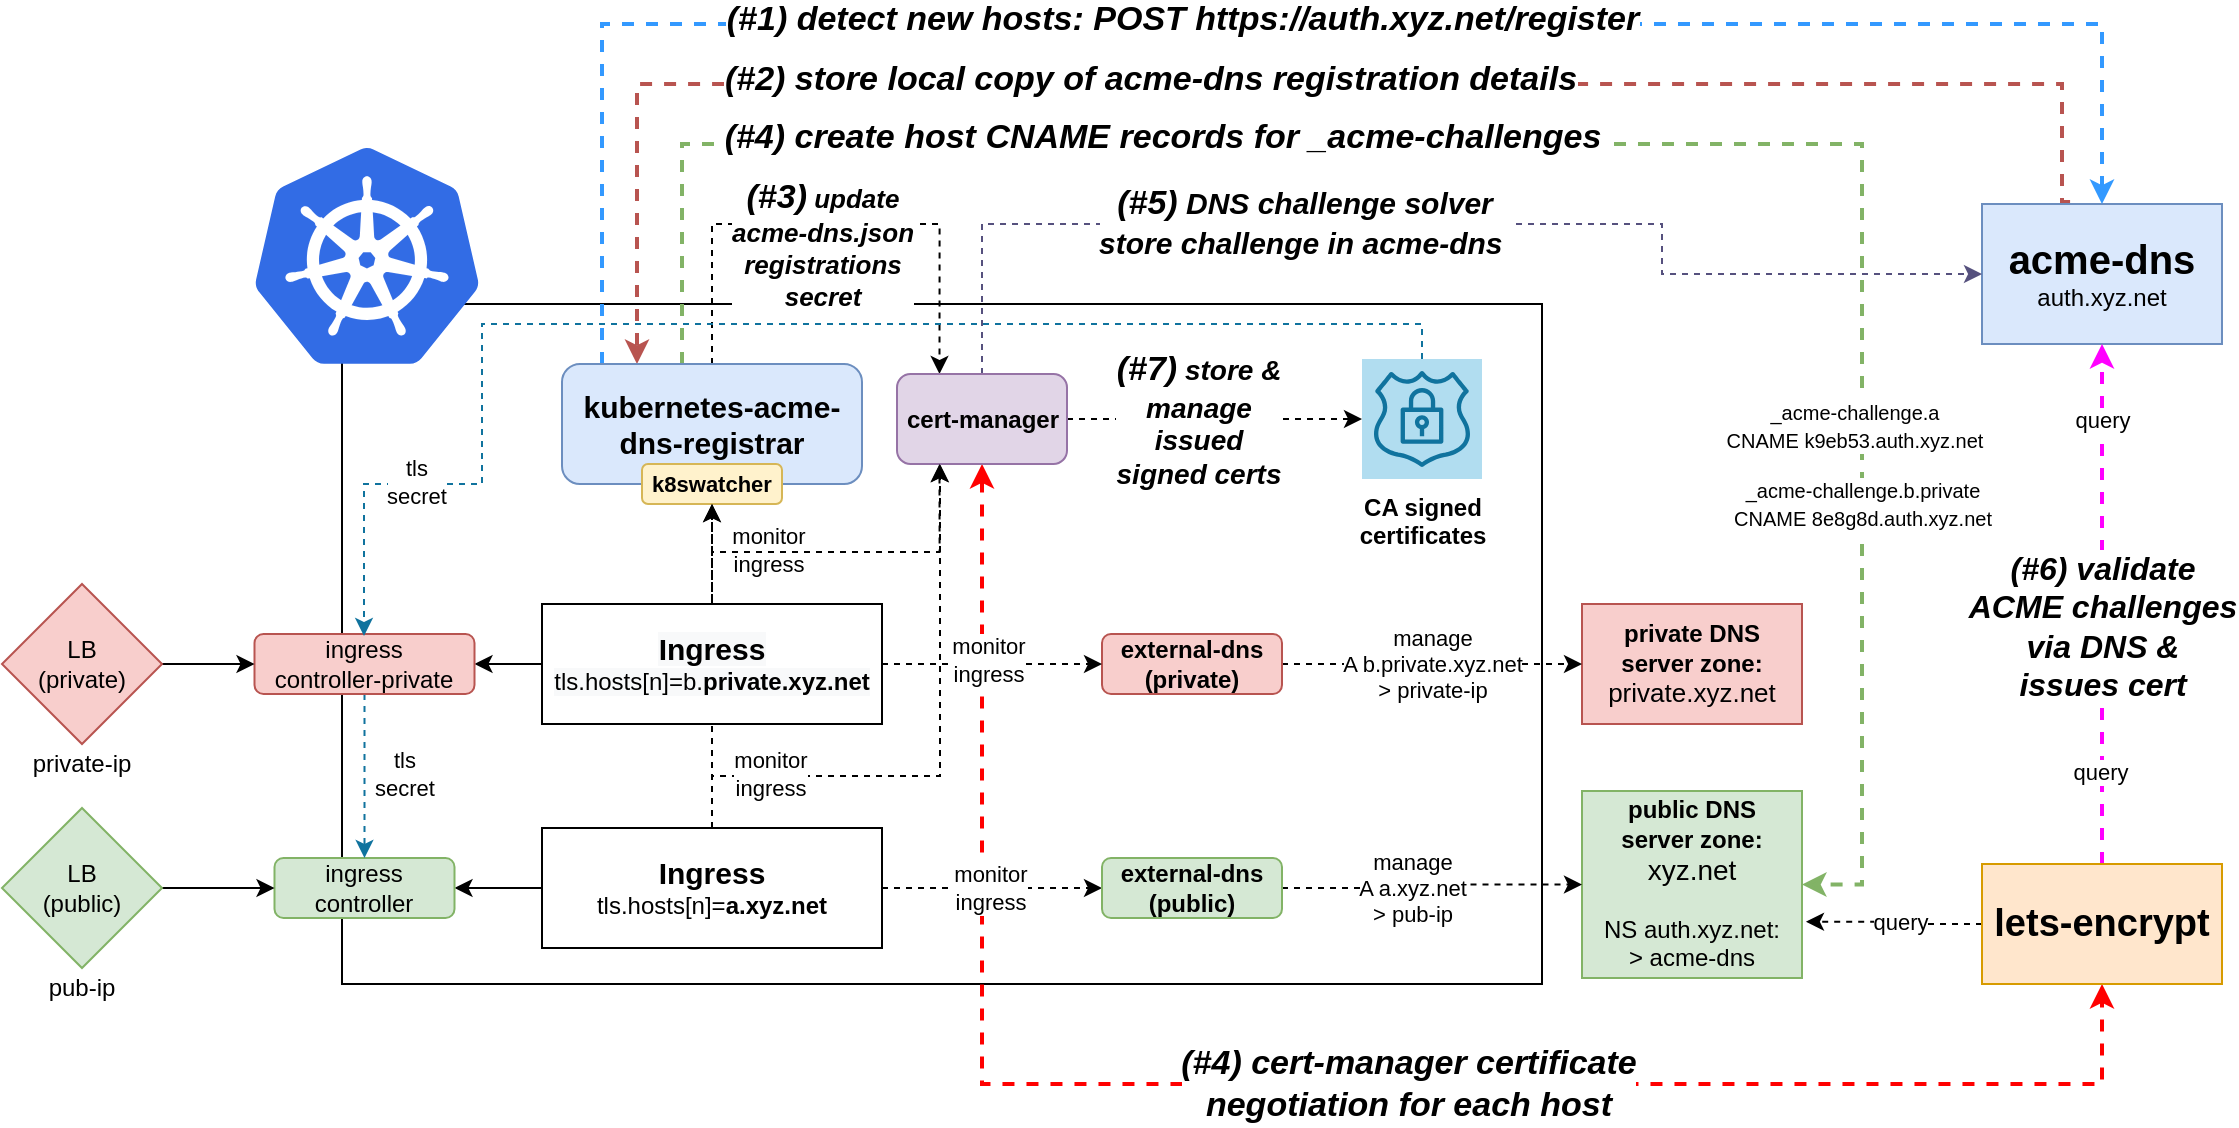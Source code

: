 <mxfile version="14.9.6" type="device"><diagram id="3YHg_yc7EKQB0Nkjwlab" name="Page-1"><mxGraphModel dx="1638" dy="522" grid="1" gridSize="10" guides="1" tooltips="1" connect="1" arrows="1" fold="1" page="1" pageScale="1" pageWidth="850" pageHeight="1100" math="0" shadow="0"><root><mxCell id="0"/><mxCell id="1" parent="0"/><mxCell id="flEs6CdBxMrsB9lj-yTK-1" value="" style="rounded=0;whiteSpace=wrap;html=1;" vertex="1" parent="1"><mxGeometry x="-120" y="200" width="600" height="340" as="geometry"/></mxCell><mxCell id="flEs6CdBxMrsB9lj-yTK-63" style="edgeStyle=orthogonalEdgeStyle;rounded=0;orthogonalLoop=1;jettySize=auto;html=1;dashed=1;strokeColor=#b85450;strokeWidth=2;fillColor=#f8cecc;entryX=0.25;entryY=0;entryDx=0;entryDy=0;exitX=0.367;exitY=-0.014;exitDx=0;exitDy=0;exitPerimeter=0;" edge="1" parent="1" source="flEs6CdBxMrsB9lj-yTK-25" target="flEs6CdBxMrsB9lj-yTK-5"><mxGeometry relative="1" as="geometry"><mxPoint x="693" y="150" as="sourcePoint"/><mxPoint x="30" y="230" as="targetPoint"/><Array as="points"><mxPoint x="740" y="149"/><mxPoint x="740" y="90"/><mxPoint x="28" y="90"/></Array></mxGeometry></mxCell><mxCell id="flEs6CdBxMrsB9lj-yTK-25" value="&lt;b style=&quot;font-size: 20px&quot;&gt;acme-dns&lt;br&gt;&lt;/b&gt;auth.xyz.net" style="rounded=0;whiteSpace=wrap;html=1;fillColor=#dae8fc;strokeColor=#6c8ebf;" vertex="1" parent="1"><mxGeometry x="700" y="150" width="120" height="70" as="geometry"/></mxCell><mxCell id="flEs6CdBxMrsB9lj-yTK-3" value="" style="aspect=fixed;html=1;points=[];align=center;image;fontSize=12;image=img/lib/mscae/Kubernetes.svg;" vertex="1" parent="1"><mxGeometry x="-163.75" y="122" width="112.5" height="108" as="geometry"/></mxCell><mxCell id="flEs6CdBxMrsB9lj-yTK-59" style="edgeStyle=orthogonalEdgeStyle;rounded=0;orthogonalLoop=1;jettySize=auto;html=1;dashed=1;strokeWidth=2;strokeColor=#3399FF;entryX=0.5;entryY=0;entryDx=0;entryDy=0;" edge="1" parent="1" source="flEs6CdBxMrsB9lj-yTK-5" target="flEs6CdBxMrsB9lj-yTK-25"><mxGeometry relative="1" as="geometry"><mxPoint x="715" y="160" as="targetPoint"/><Array as="points"><mxPoint x="10" y="60"/><mxPoint x="760" y="60"/></Array></mxGeometry></mxCell><mxCell id="flEs6CdBxMrsB9lj-yTK-60" value="&lt;b&gt;&lt;font style=&quot;font-size: 17px&quot;&gt;&lt;i&gt;(#1) detect new hosts: POST https://auth.xyz.net/register&lt;/i&gt;&lt;/font&gt;&lt;/b&gt;" style="edgeLabel;html=1;align=center;verticalAlign=middle;resizable=0;points=[];" vertex="1" connectable="0" parent="flEs6CdBxMrsB9lj-yTK-59"><mxGeometry x="-0.36" y="3" relative="1" as="geometry"><mxPoint x="137" y="1" as="offset"/></mxGeometry></mxCell><mxCell id="flEs6CdBxMrsB9lj-yTK-68" style="edgeStyle=orthogonalEdgeStyle;rounded=0;orthogonalLoop=1;jettySize=auto;html=1;dashed=1;strokeColor=#82b366;strokeWidth=2;fillColor=#d5e8d4;entryX=1;entryY=0.5;entryDx=0;entryDy=0;" edge="1" parent="1" source="flEs6CdBxMrsB9lj-yTK-5" target="flEs6CdBxMrsB9lj-yTK-23"><mxGeometry relative="1" as="geometry"><mxPoint x="730" y="490" as="targetPoint"/><Array as="points"><mxPoint x="50" y="120"/><mxPoint x="640" y="120"/><mxPoint x="640" y="490"/></Array></mxGeometry></mxCell><mxCell id="flEs6CdBxMrsB9lj-yTK-73" value="&lt;font style=&quot;font-size: 10px&quot;&gt;_acme-challenge.b.private &lt;br&gt;CNAME 8e8g8d.auth.xyz.net&lt;br&gt;&lt;/font&gt;" style="edgeLabel;html=1;align=center;verticalAlign=middle;resizable=0;points=[];" vertex="1" connectable="0" parent="flEs6CdBxMrsB9lj-yTK-68"><mxGeometry x="0.54" y="1" relative="1" as="geometry"><mxPoint x="-1" y="33" as="offset"/></mxGeometry></mxCell><mxCell id="flEs6CdBxMrsB9lj-yTK-77" value="&lt;font style=&quot;font-size: 10px&quot;&gt;_acme-challenge.a&lt;br&gt;CNAME&amp;nbsp;k9eb53.auth.xyz.net&lt;/font&gt;" style="edgeLabel;html=1;align=center;verticalAlign=middle;resizable=0;points=[];" vertex="1" connectable="0" parent="flEs6CdBxMrsB9lj-yTK-68"><mxGeometry x="0.512" y="-4" relative="1" as="geometry"><mxPoint y="9" as="offset"/></mxGeometry></mxCell><mxCell id="flEs6CdBxMrsB9lj-yTK-114" value="&lt;b&gt;&lt;font style=&quot;font-size: 17px&quot;&gt;&lt;i&gt;(#3)&lt;/i&gt;&lt;/font&gt;&lt;/b&gt;&lt;b style=&quot;font-size: 13px&quot;&gt;&lt;i&gt; update&lt;br&gt;acme-dns.json&lt;br&gt;registrations&lt;br&gt;secret&lt;/i&gt;&lt;br&gt;&lt;/b&gt;" style="edgeStyle=orthogonalEdgeStyle;rounded=0;orthogonalLoop=1;jettySize=auto;html=1;entryX=0.25;entryY=0;entryDx=0;entryDy=0;dashed=1;startArrow=none;startFill=0;strokeColor=#000000;strokeWidth=1;exitX=0.5;exitY=0;exitDx=0;exitDy=0;" edge="1" parent="1" source="flEs6CdBxMrsB9lj-yTK-5" target="flEs6CdBxMrsB9lj-yTK-15"><mxGeometry x="-0.034" y="-10" relative="1" as="geometry"><Array as="points"><mxPoint x="65" y="160"/><mxPoint x="179" y="160"/></Array><mxPoint as="offset"/></mxGeometry></mxCell><mxCell id="flEs6CdBxMrsB9lj-yTK-5" value="&lt;b&gt;&lt;font style=&quot;font-size: 15px&quot;&gt;kubernetes-acme-dns-registrar&lt;/font&gt;&lt;/b&gt;" style="rounded=1;whiteSpace=wrap;html=1;fillColor=#dae8fc;strokeColor=#6c8ebf;" vertex="1" parent="1"><mxGeometry x="-10" y="230" width="150" height="60" as="geometry"/></mxCell><mxCell id="flEs6CdBxMrsB9lj-yTK-6" value="&lt;b&gt;&lt;font style=&quot;font-size: 11px&quot;&gt;k8swatcher&lt;/font&gt;&lt;/b&gt;" style="rounded=1;whiteSpace=wrap;html=1;fillColor=#fff2cc;strokeColor=#d6b656;" vertex="1" parent="1"><mxGeometry x="30" y="280" width="70" height="20" as="geometry"/></mxCell><mxCell id="flEs6CdBxMrsB9lj-yTK-28" style="edgeStyle=orthogonalEdgeStyle;rounded=0;orthogonalLoop=1;jettySize=auto;html=1;" edge="1" parent="1" source="flEs6CdBxMrsB9lj-yTK-11" target="flEs6CdBxMrsB9lj-yTK-18"><mxGeometry relative="1" as="geometry"/></mxCell><mxCell id="flEs6CdBxMrsB9lj-yTK-55" style="edgeStyle=orthogonalEdgeStyle;rounded=0;orthogonalLoop=1;jettySize=auto;html=1;entryX=0.5;entryY=1;entryDx=0;entryDy=0;dashed=1;strokeColor=#000000;" edge="1" parent="1" source="flEs6CdBxMrsB9lj-yTK-11" target="flEs6CdBxMrsB9lj-yTK-6"><mxGeometry relative="1" as="geometry"/></mxCell><mxCell id="flEs6CdBxMrsB9lj-yTK-29" style="edgeStyle=orthogonalEdgeStyle;rounded=0;orthogonalLoop=1;jettySize=auto;html=1;entryX=1;entryY=0.5;entryDx=0;entryDy=0;" edge="1" parent="1" source="flEs6CdBxMrsB9lj-yTK-12" target="flEs6CdBxMrsB9lj-yTK-16"><mxGeometry relative="1" as="geometry"/></mxCell><mxCell id="flEs6CdBxMrsB9lj-yTK-51" style="edgeStyle=orthogonalEdgeStyle;rounded=0;orthogonalLoop=1;jettySize=auto;html=1;dashed=1;strokeColor=#000000;" edge="1" parent="1" source="flEs6CdBxMrsB9lj-yTK-12" target="flEs6CdBxMrsB9lj-yTK-33"><mxGeometry relative="1" as="geometry"/></mxCell><mxCell id="flEs6CdBxMrsB9lj-yTK-56" style="edgeStyle=orthogonalEdgeStyle;rounded=0;orthogonalLoop=1;jettySize=auto;html=1;dashed=1;strokeColor=#000000;" edge="1" parent="1" source="flEs6CdBxMrsB9lj-yTK-12" target="flEs6CdBxMrsB9lj-yTK-6"><mxGeometry relative="1" as="geometry"/></mxCell><mxCell id="flEs6CdBxMrsB9lj-yTK-58" value="monitor&lt;br&gt;ingress" style="edgeLabel;html=1;align=center;verticalAlign=middle;resizable=0;points=[];" vertex="1" connectable="0" parent="flEs6CdBxMrsB9lj-yTK-56"><mxGeometry x="0.651" y="3" relative="1" as="geometry"><mxPoint x="31" y="-6" as="offset"/></mxGeometry></mxCell><mxCell id="flEs6CdBxMrsB9lj-yTK-86" style="edgeStyle=orthogonalEdgeStyle;rounded=0;orthogonalLoop=1;jettySize=auto;html=1;dashed=1;startArrow=none;startFill=0;strokeColor=#000000;strokeWidth=1;exitX=0.5;exitY=0;exitDx=0;exitDy=0;" edge="1" parent="1"><mxGeometry relative="1" as="geometry"><mxPoint x="65" y="468" as="sourcePoint"/><mxPoint x="179" y="280" as="targetPoint"/><Array as="points"><mxPoint x="65" y="436"/><mxPoint x="179" y="436"/></Array></mxGeometry></mxCell><mxCell id="flEs6CdBxMrsB9lj-yTK-12" value="&lt;b style=&quot;font-size: 15px&quot;&gt;Ingress&lt;/b&gt;&lt;br&gt;tls.hosts[n]=&lt;b&gt;a.xyz.net&lt;/b&gt;" style="rounded=0;whiteSpace=wrap;html=1;" vertex="1" parent="1"><mxGeometry x="-20" y="462" width="170" height="60" as="geometry"/></mxCell><mxCell id="flEs6CdBxMrsB9lj-yTK-79" style="edgeStyle=orthogonalEdgeStyle;rounded=0;orthogonalLoop=1;jettySize=auto;html=1;entryX=0.5;entryY=1;entryDx=0;entryDy=0;dashed=1;strokeWidth=2;strokeColor=#FF0000;startArrow=classic;startFill=1;" edge="1" parent="1" source="flEs6CdBxMrsB9lj-yTK-15" target="flEs6CdBxMrsB9lj-yTK-36"><mxGeometry relative="1" as="geometry"><Array as="points"><mxPoint x="200" y="590"/><mxPoint x="760" y="590"/></Array></mxGeometry></mxCell><mxCell id="flEs6CdBxMrsB9lj-yTK-80" value="&lt;b style=&quot;font-size: 17px&quot;&gt;&lt;i&gt;(#4) cert-manager certificate &lt;br&gt;negotiation&amp;nbsp;for each host&lt;/i&gt;&lt;/b&gt;" style="edgeLabel;html=1;align=center;verticalAlign=middle;resizable=0;points=[];" vertex="1" connectable="0" parent="flEs6CdBxMrsB9lj-yTK-79"><mxGeometry x="0.333" y="4" relative="1" as="geometry"><mxPoint x="-90" y="4" as="offset"/></mxGeometry></mxCell><mxCell id="flEs6CdBxMrsB9lj-yTK-90" style="edgeStyle=orthogonalEdgeStyle;rounded=0;orthogonalLoop=1;jettySize=auto;html=1;dashed=1;startArrow=none;startFill=0;strokeColor=#000000;strokeWidth=1;" edge="1" parent="1" source="flEs6CdBxMrsB9lj-yTK-15" target="flEs6CdBxMrsB9lj-yTK-89"><mxGeometry relative="1" as="geometry"><Array as="points"><mxPoint x="280" y="258"/><mxPoint x="280" y="258"/></Array></mxGeometry></mxCell><mxCell id="flEs6CdBxMrsB9lj-yTK-91" value="&lt;i&gt;&lt;b&gt;&lt;font style=&quot;font-size: 17px&quot;&gt;(#7)&lt;/font&gt;&lt;/b&gt;&lt;b style=&quot;font-size: 14px&quot;&gt;&amp;nbsp;store &amp;amp;&lt;br&gt;manage&lt;br&gt;issued&lt;br&gt;signed certs&lt;/b&gt;&lt;/i&gt;" style="edgeLabel;html=1;align=center;verticalAlign=middle;resizable=0;points=[];" vertex="1" connectable="0" parent="flEs6CdBxMrsB9lj-yTK-90"><mxGeometry x="-0.11" y="-1" relative="1" as="geometry"><mxPoint y="-1" as="offset"/></mxGeometry></mxCell><mxCell id="flEs6CdBxMrsB9lj-yTK-111" style="edgeStyle=orthogonalEdgeStyle;rounded=0;orthogonalLoop=1;jettySize=auto;html=1;entryX=0;entryY=0.5;entryDx=0;entryDy=0;dashed=1;startArrow=none;startFill=0;strokeColor=#56517e;strokeWidth=1;fillColor=#d0cee2;" edge="1" parent="1" source="flEs6CdBxMrsB9lj-yTK-15" target="flEs6CdBxMrsB9lj-yTK-25"><mxGeometry relative="1" as="geometry"><Array as="points"><mxPoint x="200" y="160"/><mxPoint x="540" y="160"/><mxPoint x="540" y="185"/></Array></mxGeometry></mxCell><mxCell id="flEs6CdBxMrsB9lj-yTK-112" value="&lt;b&gt;&lt;i&gt;&lt;font style=&quot;font-size: 17px&quot;&gt;(#5)&lt;/font&gt;&lt;span style=&quot;font-size: 15px&quot;&gt; DNS challenge solver&lt;/span&gt;&lt;br&gt;&lt;span style=&quot;font-size: 15px&quot;&gt;store challenge in acme-dns&amp;nbsp;&lt;/span&gt;&lt;/i&gt;&lt;/b&gt;" style="edgeLabel;html=1;align=center;verticalAlign=middle;resizable=0;points=[];" vertex="1" connectable="0" parent="flEs6CdBxMrsB9lj-yTK-111"><mxGeometry x="-0.468" y="1" relative="1" as="geometry"><mxPoint x="76" as="offset"/></mxGeometry></mxCell><mxCell id="flEs6CdBxMrsB9lj-yTK-15" value="&lt;b&gt;cert-manager&lt;/b&gt;" style="rounded=1;whiteSpace=wrap;html=1;fillColor=#e1d5e7;strokeColor=#9673a6;" vertex="1" parent="1"><mxGeometry x="157.5" y="235" width="85" height="45" as="geometry"/></mxCell><mxCell id="flEs6CdBxMrsB9lj-yTK-16" value="ingress&lt;br&gt;controller" style="rounded=1;whiteSpace=wrap;html=1;fillColor=#d5e8d4;strokeColor=#82b366;" vertex="1" parent="1"><mxGeometry x="-153.75" y="477" width="90" height="30" as="geometry"/></mxCell><mxCell id="flEs6CdBxMrsB9lj-yTK-108" style="edgeStyle=orthogonalEdgeStyle;rounded=0;orthogonalLoop=1;jettySize=auto;html=1;entryX=0.5;entryY=0;entryDx=0;entryDy=0;dashed=1;startArrow=none;startFill=0;strokeColor=#10739e;strokeWidth=1;fillColor=#b1ddf0;" edge="1" parent="1" source="flEs6CdBxMrsB9lj-yTK-18" target="flEs6CdBxMrsB9lj-yTK-16"><mxGeometry relative="1" as="geometry"/></mxCell><mxCell id="flEs6CdBxMrsB9lj-yTK-109" value="tls&lt;br&gt;secret" style="edgeLabel;html=1;align=center;verticalAlign=middle;resizable=0;points=[];rotation=0;" vertex="1" connectable="0" parent="flEs6CdBxMrsB9lj-yTK-108"><mxGeometry x="-0.053" relative="1" as="geometry"><mxPoint x="19" y="1" as="offset"/></mxGeometry></mxCell><mxCell id="flEs6CdBxMrsB9lj-yTK-18" value="ingress&lt;br&gt;controller-private" style="rounded=1;whiteSpace=wrap;html=1;fillColor=#f8cecc;strokeColor=#b85450;" vertex="1" parent="1"><mxGeometry x="-163.75" y="365" width="110" height="30" as="geometry"/></mxCell><mxCell id="flEs6CdBxMrsB9lj-yTK-27" style="edgeStyle=orthogonalEdgeStyle;rounded=0;orthogonalLoop=1;jettySize=auto;html=1;" edge="1" parent="1" source="flEs6CdBxMrsB9lj-yTK-19" target="flEs6CdBxMrsB9lj-yTK-16"><mxGeometry relative="1" as="geometry"/></mxCell><mxCell id="flEs6CdBxMrsB9lj-yTK-19" value="LB&lt;br&gt;(public)" style="rhombus;whiteSpace=wrap;html=1;fillColor=#d5e8d4;strokeColor=#82b366;" vertex="1" parent="1"><mxGeometry x="-290" y="452" width="80" height="80" as="geometry"/></mxCell><mxCell id="flEs6CdBxMrsB9lj-yTK-26" style="edgeStyle=orthogonalEdgeStyle;rounded=0;orthogonalLoop=1;jettySize=auto;html=1;entryX=0;entryY=0.5;entryDx=0;entryDy=0;" edge="1" parent="1" source="flEs6CdBxMrsB9lj-yTK-20" target="flEs6CdBxMrsB9lj-yTK-18"><mxGeometry relative="1" as="geometry"/></mxCell><mxCell id="flEs6CdBxMrsB9lj-yTK-20" value="LB&lt;br&gt;(private)" style="rhombus;whiteSpace=wrap;html=1;fillColor=#f8cecc;strokeColor=#b85450;" vertex="1" parent="1"><mxGeometry x="-290" y="340" width="80" height="80" as="geometry"/></mxCell><mxCell id="flEs6CdBxMrsB9lj-yTK-23" value="&lt;b&gt;public DNS&lt;br&gt;server zone:&lt;/b&gt;&lt;br&gt;&lt;font style=&quot;font-size: 14px&quot;&gt;xyz.net&lt;br&gt;&lt;/font&gt;&lt;br&gt;NS auth.xyz.net:&lt;br&gt;&amp;gt; acme-dns" style="rounded=0;whiteSpace=wrap;html=1;fillColor=#d5e8d4;strokeColor=#82b366;" vertex="1" parent="1"><mxGeometry x="500" y="443.5" width="110" height="93.5" as="geometry"/></mxCell><mxCell id="flEs6CdBxMrsB9lj-yTK-24" value="&lt;b&gt;private DNS&lt;br&gt;server zone:&lt;/b&gt; &lt;font style=&quot;font-size: 13px&quot;&gt;private.xyz.net&lt;/font&gt;" style="rounded=0;whiteSpace=wrap;html=1;fillColor=#f8cecc;strokeColor=#b85450;" vertex="1" parent="1"><mxGeometry x="500" y="350" width="110" height="60" as="geometry"/></mxCell><mxCell id="flEs6CdBxMrsB9lj-yTK-42" value="manage&lt;br&gt;A b.private.xyz.net&lt;br&gt;&amp;gt; private-ip" style="edgeStyle=orthogonalEdgeStyle;rounded=0;orthogonalLoop=1;jettySize=auto;html=1;entryX=0;entryY=0.5;entryDx=0;entryDy=0;dashed=1;strokeColor=#000000;exitX=1;exitY=0.5;exitDx=0;exitDy=0;" edge="1" parent="1" source="flEs6CdBxMrsB9lj-yTK-32" target="flEs6CdBxMrsB9lj-yTK-24"><mxGeometry relative="1" as="geometry"><mxPoint x="430" y="335" as="sourcePoint"/><mxPoint x="590.0" y="335" as="targetPoint"/><mxPoint as="offset"/></mxGeometry></mxCell><mxCell id="flEs6CdBxMrsB9lj-yTK-32" value="&lt;b&gt;external-dns&lt;br&gt;(private)&lt;br&gt;&lt;/b&gt;" style="rounded=1;whiteSpace=wrap;html=1;fillColor=#f8cecc;strokeColor=#b85450;" vertex="1" parent="1"><mxGeometry x="260" y="365" width="90" height="30" as="geometry"/></mxCell><mxCell id="flEs6CdBxMrsB9lj-yTK-45" style="edgeStyle=orthogonalEdgeStyle;rounded=0;orthogonalLoop=1;jettySize=auto;html=1;dashed=1;strokeColor=#000000;" edge="1" parent="1" source="flEs6CdBxMrsB9lj-yTK-33" target="flEs6CdBxMrsB9lj-yTK-23"><mxGeometry relative="1" as="geometry"/></mxCell><mxCell id="flEs6CdBxMrsB9lj-yTK-46" value="manage&lt;br&gt;A a.xyz.net&lt;br&gt;&amp;gt; pub-ip" style="edgeLabel;html=1;align=center;verticalAlign=middle;resizable=0;points=[];" vertex="1" connectable="0" parent="flEs6CdBxMrsB9lj-yTK-45"><mxGeometry x="-0.223" y="1" relative="1" as="geometry"><mxPoint x="6" y="1" as="offset"/></mxGeometry></mxCell><mxCell id="flEs6CdBxMrsB9lj-yTK-33" value="&lt;b&gt;external-dns&lt;br&gt;(public)&lt;br&gt;&lt;/b&gt;" style="rounded=1;whiteSpace=wrap;html=1;fillColor=#d5e8d4;strokeColor=#82b366;" vertex="1" parent="1"><mxGeometry x="260" y="477" width="90" height="30" as="geometry"/></mxCell><mxCell id="flEs6CdBxMrsB9lj-yTK-75" style="edgeStyle=orthogonalEdgeStyle;rounded=0;orthogonalLoop=1;jettySize=auto;html=1;dashed=1;strokeWidth=2;strokeColor=#FF00FF;" edge="1" parent="1" source="flEs6CdBxMrsB9lj-yTK-36" target="flEs6CdBxMrsB9lj-yTK-25"><mxGeometry relative="1" as="geometry"/></mxCell><mxCell id="flEs6CdBxMrsB9lj-yTK-78" value="&lt;font style=&quot;font-size: 15px&quot;&gt;&lt;b style=&quot;font-size: 16px&quot;&gt;&lt;i&gt;(#6) validate&lt;br&gt;ACME challenges&lt;br&gt;via DNS &amp;amp;&lt;br&gt;issues cert&lt;/i&gt;&lt;br&gt;&lt;/b&gt;&lt;/font&gt;" style="edgeLabel;html=1;align=center;verticalAlign=middle;resizable=0;points=[];" vertex="1" connectable="0" parent="flEs6CdBxMrsB9lj-yTK-75"><mxGeometry x="-0.097" y="1" relative="1" as="geometry"><mxPoint x="1" y="-2" as="offset"/></mxGeometry></mxCell><mxCell id="flEs6CdBxMrsB9lj-yTK-105" value="query" style="edgeLabel;html=1;align=center;verticalAlign=middle;resizable=0;points=[];" vertex="1" connectable="0" parent="flEs6CdBxMrsB9lj-yTK-75"><mxGeometry x="-0.645" y="1" relative="1" as="geometry"><mxPoint as="offset"/></mxGeometry></mxCell><mxCell id="flEs6CdBxMrsB9lj-yTK-106" value="query" style="edgeLabel;html=1;align=center;verticalAlign=middle;resizable=0;points=[];" vertex="1" connectable="0" parent="flEs6CdBxMrsB9lj-yTK-75"><mxGeometry x="0.707" relative="1" as="geometry"><mxPoint as="offset"/></mxGeometry></mxCell><mxCell id="flEs6CdBxMrsB9lj-yTK-103" style="edgeStyle=orthogonalEdgeStyle;rounded=0;orthogonalLoop=1;jettySize=auto;html=1;entryX=1.018;entryY=0.699;entryDx=0;entryDy=0;entryPerimeter=0;dashed=1;startArrow=none;startFill=0;strokeColor=#000000;strokeWidth=1;" edge="1" parent="1" source="flEs6CdBxMrsB9lj-yTK-36" target="flEs6CdBxMrsB9lj-yTK-23"><mxGeometry relative="1" as="geometry"/></mxCell><mxCell id="flEs6CdBxMrsB9lj-yTK-104" value="query" style="edgeLabel;html=1;align=center;verticalAlign=middle;resizable=0;points=[];" vertex="1" connectable="0" parent="flEs6CdBxMrsB9lj-yTK-103"><mxGeometry x="-0.104" y="1" relative="1" as="geometry"><mxPoint x="-1" y="-2" as="offset"/></mxGeometry></mxCell><mxCell id="flEs6CdBxMrsB9lj-yTK-36" value="&lt;b&gt;&lt;font style=&quot;font-size: 19px&quot;&gt;lets-encrypt&lt;/font&gt;&lt;/b&gt;" style="rounded=0;whiteSpace=wrap;html=1;fillColor=#ffe6cc;strokeColor=#d79b00;" vertex="1" parent="1"><mxGeometry x="700" y="480" width="120" height="60" as="geometry"/></mxCell><mxCell id="flEs6CdBxMrsB9lj-yTK-43" value="private-ip" style="text;html=1;strokeColor=none;fillColor=none;align=center;verticalAlign=middle;whiteSpace=wrap;rounded=0;" vertex="1" parent="1"><mxGeometry x="-280" y="420" width="60" height="20" as="geometry"/></mxCell><mxCell id="flEs6CdBxMrsB9lj-yTK-44" value="pub-ip" style="text;html=1;strokeColor=none;fillColor=none;align=center;verticalAlign=middle;whiteSpace=wrap;rounded=0;" vertex="1" parent="1"><mxGeometry x="-270" y="532" width="40" height="20" as="geometry"/></mxCell><mxCell id="flEs6CdBxMrsB9lj-yTK-53" value="monitor &lt;br&gt;ingress" style="edgeLabel;html=1;align=center;verticalAlign=middle;resizable=0;points=[];" vertex="1" connectable="0" parent="1"><mxGeometry x="200.004" y="492" as="geometry"><mxPoint x="4" as="offset"/></mxGeometry></mxCell><mxCell id="flEs6CdBxMrsB9lj-yTK-84" style="edgeStyle=orthogonalEdgeStyle;rounded=0;orthogonalLoop=1;jettySize=auto;html=1;dashed=1;startArrow=none;startFill=0;strokeWidth=1;exitX=0.5;exitY=0;exitDx=0;exitDy=0;entryX=0.25;entryY=1;entryDx=0;entryDy=0;" edge="1" parent="1" target="flEs6CdBxMrsB9lj-yTK-15"><mxGeometry relative="1" as="geometry"><mxPoint x="65" y="344" as="sourcePoint"/><mxPoint x="179" y="290" as="targetPoint"/><Array as="points"><mxPoint x="65" y="324"/><mxPoint x="179" y="324"/></Array></mxGeometry></mxCell><mxCell id="flEs6CdBxMrsB9lj-yTK-11" value="&lt;b style=&quot;color: rgb(0 , 0 , 0) ; font-family: &amp;#34;helvetica&amp;#34; ; font-style: normal ; letter-spacing: normal ; text-align: center ; text-indent: 0px ; text-transform: none ; word-spacing: 0px ; background-color: rgb(248 , 249 , 250) ; font-size: 15px&quot;&gt;Ingress&lt;/b&gt;&lt;br style=&quot;color: rgb(0 , 0 , 0) ; font-family: &amp;#34;helvetica&amp;#34; ; font-size: 12px ; font-style: normal ; font-weight: 400 ; letter-spacing: normal ; text-align: center ; text-indent: 0px ; text-transform: none ; word-spacing: 0px ; background-color: rgb(248 , 249 , 250)&quot;&gt;&lt;font style=&quot;color: rgb(0 , 0 , 0) ; font-family: &amp;#34;helvetica&amp;#34; ; font-size: 12px ; font-style: normal ; font-weight: 400 ; letter-spacing: normal ; text-align: center ; text-indent: 0px ; text-transform: none ; word-spacing: 0px ; background-color: rgb(248 , 249 , 250)&quot;&gt;tls.hosts[n]=b.&lt;/font&gt;&lt;font style=&quot;color: rgb(0 , 0 , 0) ; font-family: &amp;#34;helvetica&amp;#34; ; font-size: 12px ; font-style: normal ; letter-spacing: normal ; text-align: center ; text-indent: 0px ; text-transform: none ; word-spacing: 0px ; background-color: rgb(248 , 249 , 250)&quot;&gt;&lt;b&gt;private.xyz.net&lt;/b&gt;&lt;/font&gt;" style="rounded=0;whiteSpace=wrap;html=1;" vertex="1" parent="1"><mxGeometry x="-20" y="350" width="170" height="60" as="geometry"/></mxCell><mxCell id="flEs6CdBxMrsB9lj-yTK-57" value="monitor &lt;br&gt;ingress" style="edgeLabel;html=1;align=center;verticalAlign=middle;resizable=0;points=[];" vertex="1" connectable="0" parent="1"><mxGeometry x="93.999" y="435" as="geometry"/></mxCell><mxCell id="flEs6CdBxMrsB9lj-yTK-64" value="&lt;b&gt;&lt;font style=&quot;font-size: 17px&quot;&gt;&lt;i&gt;(#2) store local copy of acme-dns registration details&lt;/i&gt;&lt;/font&gt;&lt;/b&gt;" style="edgeLabel;html=1;align=center;verticalAlign=middle;resizable=0;points=[];" vertex="1" connectable="0" parent="1"><mxGeometry x="283.996" y="88" as="geometry"/></mxCell><mxCell id="flEs6CdBxMrsB9lj-yTK-67" value="&lt;span style=&quot;font-size: 17px&quot;&gt;&lt;b&gt;&lt;i&gt;(#4) create host CNAME records for _acme-challenges&lt;/i&gt;&lt;/b&gt;&lt;/span&gt;" style="edgeLabel;html=1;align=center;verticalAlign=middle;resizable=0;points=[];" vertex="1" connectable="0" parent="1"><mxGeometry x="289.996" y="117" as="geometry"/></mxCell><mxCell id="flEs6CdBxMrsB9lj-yTK-40" style="edgeStyle=orthogonalEdgeStyle;rounded=0;orthogonalLoop=1;jettySize=auto;html=1;entryX=0;entryY=0.5;entryDx=0;entryDy=0;dashed=1;fillColor=#d5e8d4;" edge="1" parent="1" source="flEs6CdBxMrsB9lj-yTK-11" target="flEs6CdBxMrsB9lj-yTK-32"><mxGeometry relative="1" as="geometry"/></mxCell><mxCell id="flEs6CdBxMrsB9lj-yTK-41" value="monitor &lt;br&gt;ingress" style="edgeLabel;html=1;align=center;verticalAlign=middle;resizable=0;points=[];" vertex="1" connectable="0" parent="flEs6CdBxMrsB9lj-yTK-40"><mxGeometry x="-0.503" y="-4" relative="1" as="geometry"><mxPoint x="25" y="-6" as="offset"/></mxGeometry></mxCell><mxCell id="flEs6CdBxMrsB9lj-yTK-96" style="edgeStyle=orthogonalEdgeStyle;rounded=0;orthogonalLoop=1;jettySize=auto;html=1;dashed=1;startArrow=none;startFill=0;strokeColor=#10739e;strokeWidth=1;fillColor=#b1ddf0;" edge="1" parent="1" source="flEs6CdBxMrsB9lj-yTK-89"><mxGeometry relative="1" as="geometry"><mxPoint x="-109" y="366" as="targetPoint"/><Array as="points"><mxPoint x="420" y="210"/><mxPoint x="-50" y="210"/><mxPoint x="-50" y="290"/><mxPoint x="-109" y="290"/></Array></mxGeometry></mxCell><mxCell id="flEs6CdBxMrsB9lj-yTK-110" value="tls&lt;br&gt;secret" style="edgeLabel;html=1;align=center;verticalAlign=middle;resizable=0;points=[];" vertex="1" connectable="0" parent="flEs6CdBxMrsB9lj-yTK-96"><mxGeometry x="0.71" y="-1" relative="1" as="geometry"><mxPoint as="offset"/></mxGeometry></mxCell><mxCell id="flEs6CdBxMrsB9lj-yTK-89" value="&lt;b&gt;CA signed&lt;br&gt;certificates&lt;/b&gt;" style="outlineConnect=0;strokeColor=#10739e;fillColor=#b1ddf0;dashed=0;verticalLabelPosition=bottom;verticalAlign=top;align=center;html=1;fontSize=12;fontStyle=0;aspect=fixed;shape=mxgraph.aws4.resourceIcon;resIcon=mxgraph.aws4.ssl_padlock;" vertex="1" parent="1"><mxGeometry x="390" y="227.5" width="60" height="60" as="geometry"/></mxCell></root></mxGraphModel></diagram></mxfile>